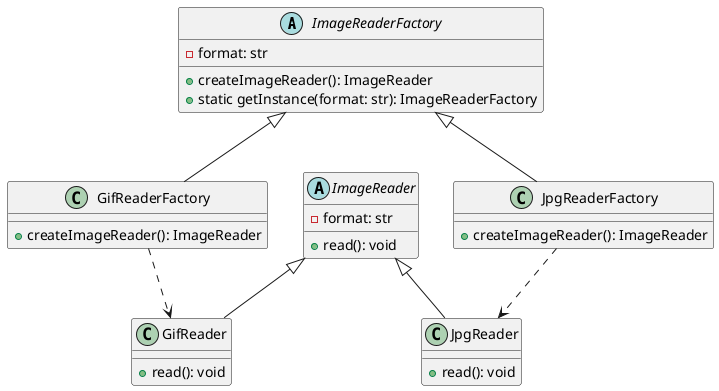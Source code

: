 @startuml

abstract class ImageReaderFactory {
    -format: str
    +createImageReader(): ImageReader
    +static getInstance(format: str): ImageReaderFactory
}

class GifReaderFactory extends ImageReaderFactory {
    +createImageReader(): ImageReader
}

class JpgReaderFactory extends ImageReaderFactory {
    +createImageReader(): ImageReader
}

abstract class ImageReader {
    -format: str
    +read(): void
}

class GifReader extends ImageReader {
    +read(): void
}

class JpgReader extends ImageReader {
    +read(): void
}

GifReaderFactory ..> GifReader
JpgReaderFactory ..> JpgReader

@enduml